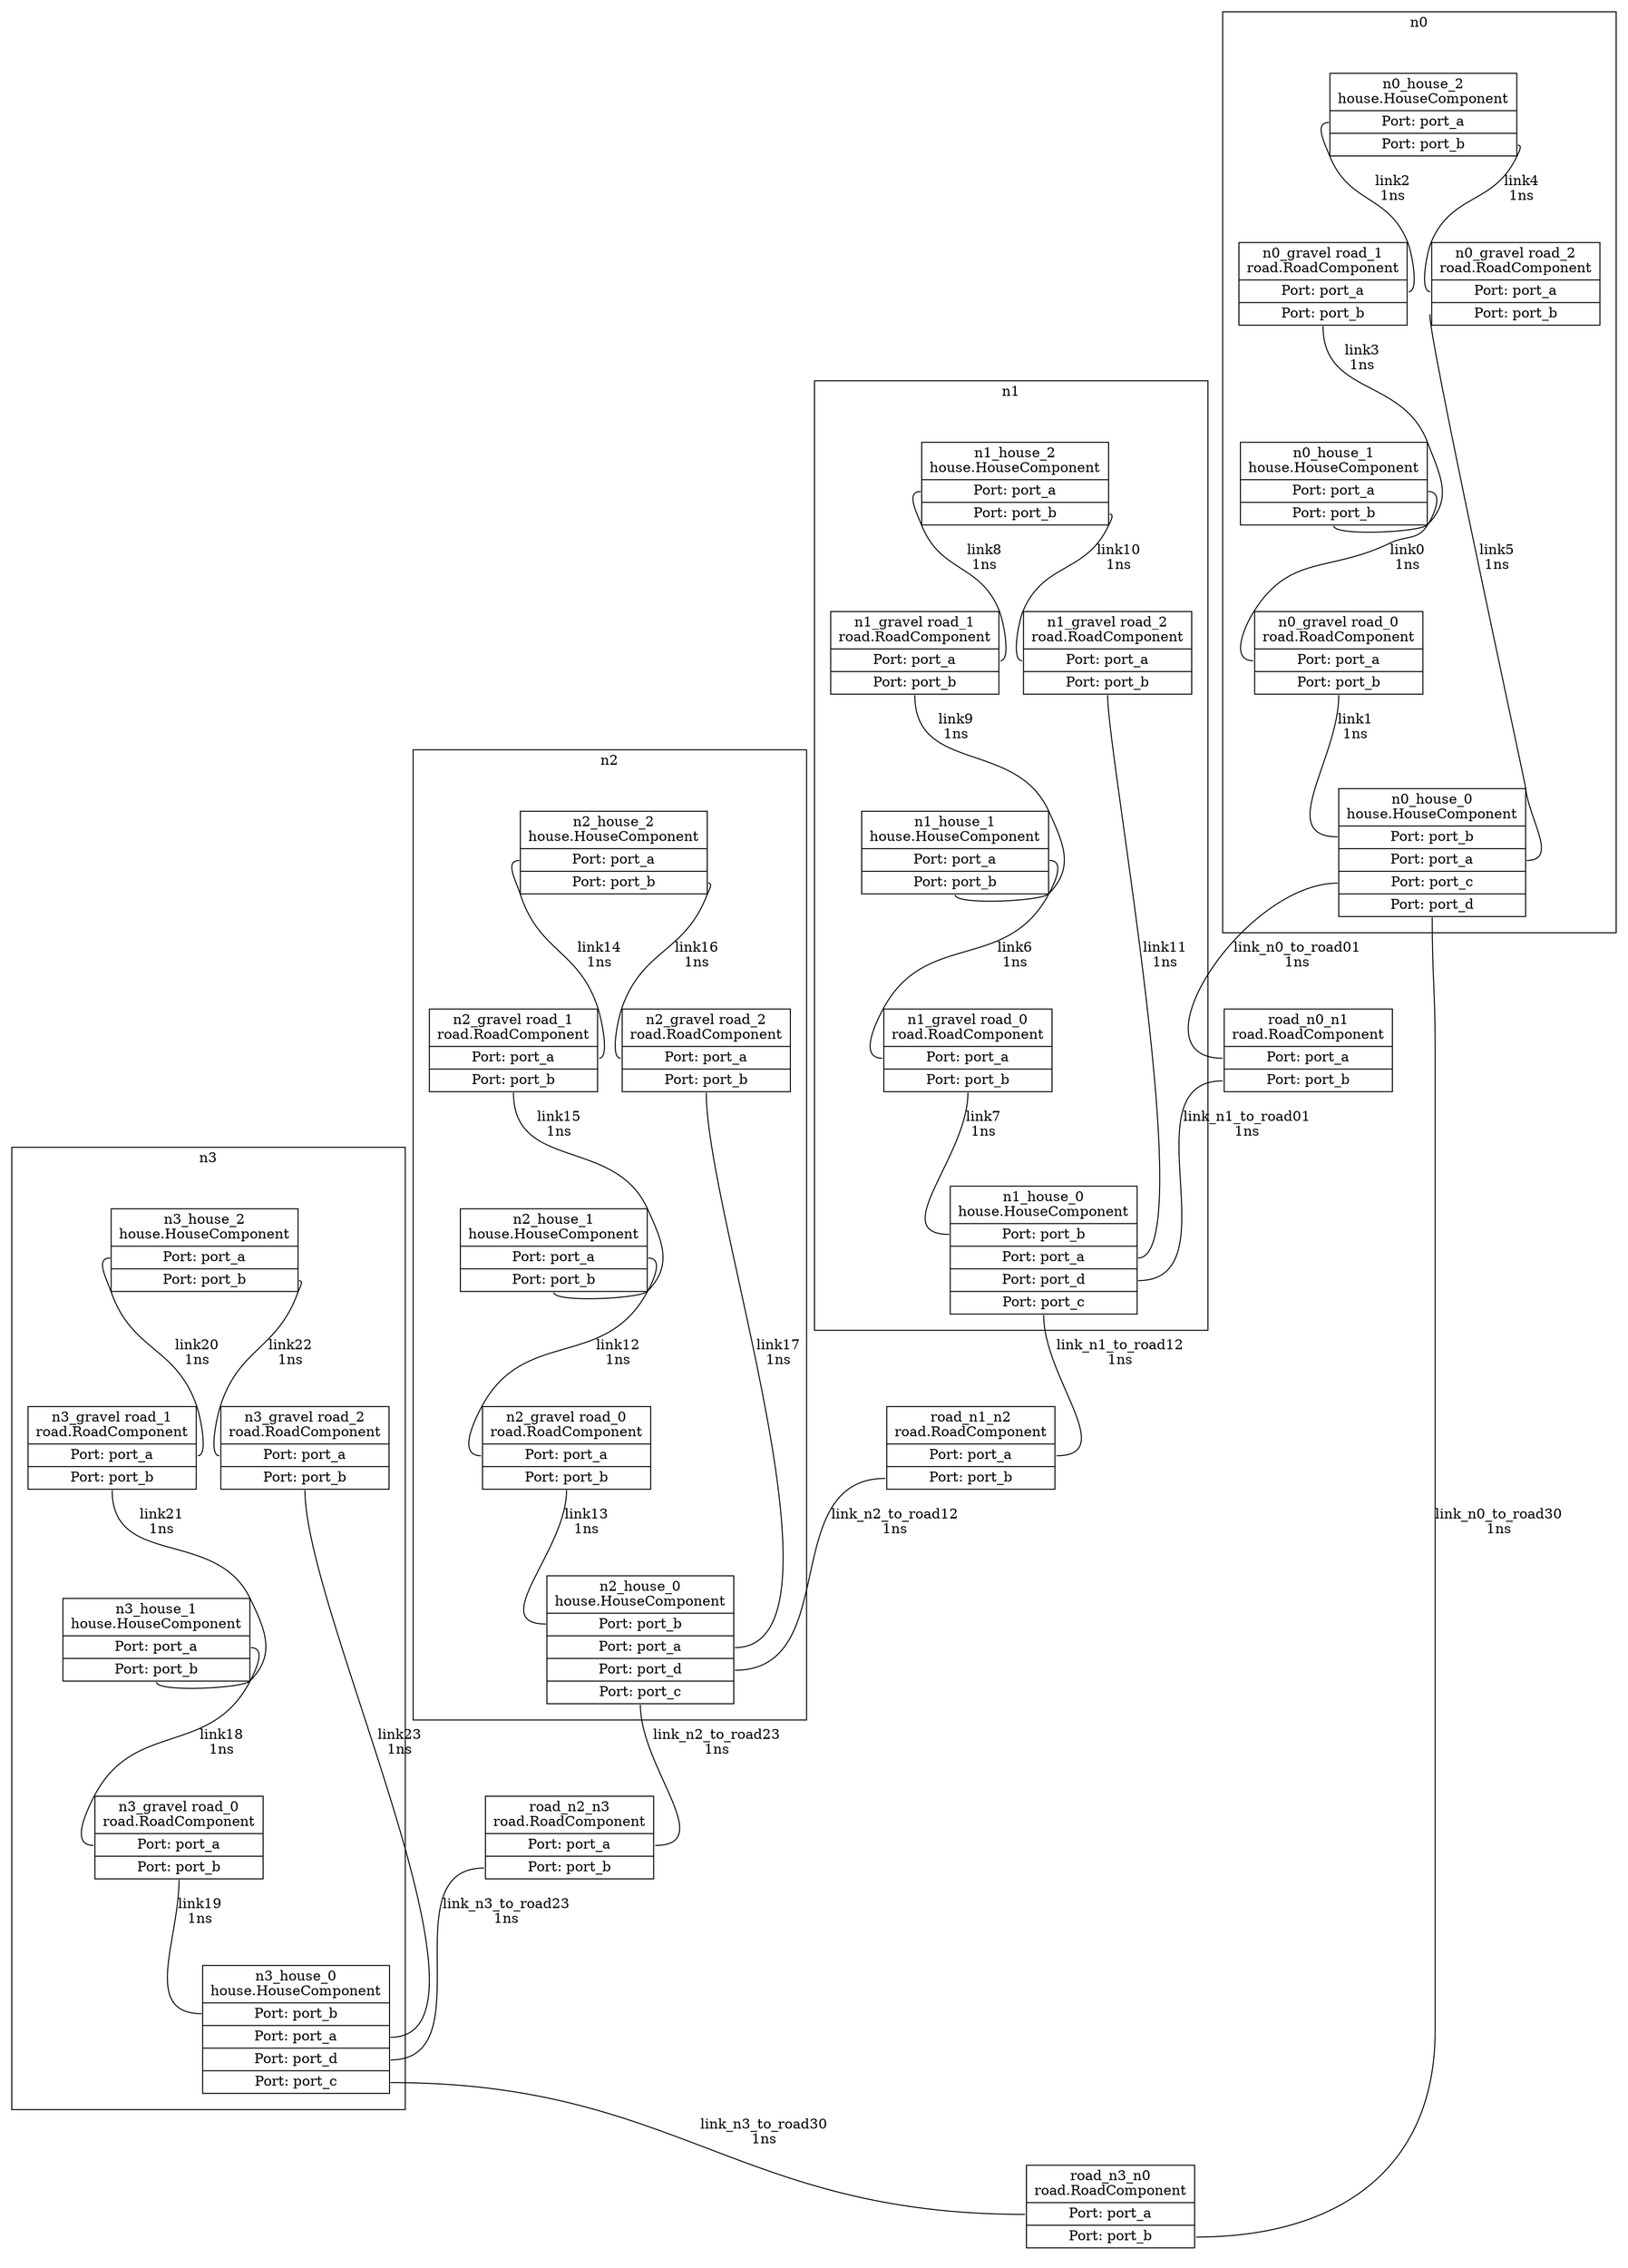 graph "connections" {
overlap=scale;
splines=spline;
node [shape=record];

subgraph cluster_n0 {
    label="n0";
    subgraph cluster_0 {
    graph [style=invis];
    0 [label="{<main> n0_house_0\nhouse.HouseComponent |
    <port_b> Port: port_b |
    <port_a> Port: port_a |
    <port_c> Port: port_c |
    <port_d> Port: port_d}"];

    }

    subgraph cluster_1 {
    graph [style=invis];
    1 [label="{<main> n0_house_1\nhouse.HouseComponent |
    <port_a> Port: port_a |
    <port_b> Port: port_b}"];

    }

    subgraph cluster_2 {
    graph [style=invis];
    2 [label="{<main> n0_gravel road_0\nroad.RoadComponent |
    <port_a> Port: port_a |
    <port_b> Port: port_b}"];

    }

    subgraph cluster_3 {
    graph [style=invis];
    3 [label="{<main> n0_house_2\nhouse.HouseComponent |
    <port_a> Port: port_a |
    <port_b> Port: port_b}"];

    }

    subgraph cluster_4 {
    graph [style=invis];
    4 [label="{<main> n0_gravel road_1\nroad.RoadComponent |
    <port_a> Port: port_a |
    <port_b> Port: port_b}"];

    }

    subgraph cluster_5 {
    graph [style=invis];
    5 [label="{<main> n0_gravel road_2\nroad.RoadComponent |
    <port_a> Port: port_a |
    <port_b> Port: port_b}"];

    }
}

subgraph cluster_n1 {
    label="n1";

    subgraph cluster_6 {
    graph [style=invis];
    6 [label="{<main> n1_house_0\nhouse.HouseComponent |
    <port_b> Port: port_b |
    <port_a> Port: port_a |
    <port_d> Port: port_d |
    <port_c> Port: port_c}"];

    }

    subgraph cluster_7 {
    graph [style=invis];
    7 [label="{<main> n1_house_1\nhouse.HouseComponent |
    <port_a> Port: port_a |
    <port_b> Port: port_b}"];

    }

    subgraph cluster_8 {
    graph [style=invis];
    8 [label="{<main> n1_gravel road_0\nroad.RoadComponent |
    <port_a> Port: port_a |
    <port_b> Port: port_b}"];

    }

    subgraph cluster_9 {
    graph [style=invis];
    9 [label="{<main> n1_house_2\nhouse.HouseComponent |
    <port_a> Port: port_a |
    <port_b> Port: port_b}"];

    }

    subgraph cluster_10 {
    graph [style=invis];
    10 [label="{<main> n1_gravel road_1\nroad.RoadComponent |
    <port_a> Port: port_a |
    <port_b> Port: port_b}"];

    }

    subgraph cluster_11 {
    graph [style=invis];
    11 [label="{<main> n1_gravel road_2\nroad.RoadComponent |
    <port_a> Port: port_a |
    <port_b> Port: port_b}"];

    }
}

subgraph cluster_n2 {
    label="n2";

    subgraph cluster_12 {
    graph [style=invis];
    12 [label="{<main> n2_house_0\nhouse.HouseComponent |
    <port_b> Port: port_b |
    <port_a> Port: port_a |
    <port_d> Port: port_d |
    <port_c> Port: port_c}"];

    }

    subgraph cluster_13 {
    graph [style=invis];
    13 [label="{<main> n2_house_1\nhouse.HouseComponent |
    <port_a> Port: port_a |
    <port_b> Port: port_b}"];

    }

    subgraph cluster_14 {
    graph [style=invis];
    14 [label="{<main> n2_gravel road_0\nroad.RoadComponent |
    <port_a> Port: port_a |
    <port_b> Port: port_b}"];

    }

    subgraph cluster_15 {
    graph [style=invis];
    15 [label="{<main> n2_house_2\nhouse.HouseComponent |
    <port_a> Port: port_a |
    <port_b> Port: port_b}"];

    }

    subgraph cluster_16 {
    graph [style=invis];
    16 [label="{<main> n2_gravel road_1\nroad.RoadComponent |
    <port_a> Port: port_a |
    <port_b> Port: port_b}"];

    }

    subgraph cluster_17 {
    graph [style=invis];
    17 [label="{<main> n2_gravel road_2\nroad.RoadComponent |
    <port_a> Port: port_a |
    <port_b> Port: port_b}"];

    }
}

subgraph cluster_n3 {
    label="n3";

    subgraph cluster_18 {
    graph [style=invis];
    18 [label="{<main> n3_house_0\nhouse.HouseComponent |
    <port_b> Port: port_b |
    <port_a> Port: port_a |
    <port_d> Port: port_d |
    <port_c> Port: port_c}"];

    }

    subgraph cluster_19 {
    graph [style=invis];
    19 [label="{<main> n3_house_1\nhouse.HouseComponent |
    <port_a> Port: port_a |
    <port_b> Port: port_b}"];

    }

    subgraph cluster_20 {
    graph [style=invis];
    20 [label="{<main> n3_gravel road_0\nroad.RoadComponent |
    <port_a> Port: port_a |
    <port_b> Port: port_b}"];

    }

    subgraph cluster_21 {
    graph [style=invis];
    21 [label="{<main> n3_house_2\nhouse.HouseComponent |
    <port_a> Port: port_a |
    <port_b> Port: port_b}"];

    }

    subgraph cluster_22 {
    graph [style=invis];
    22 [label="{<main> n3_gravel road_1\nroad.RoadComponent |
    <port_a> Port: port_a |
    <port_b> Port: port_b}"];

    }

    subgraph cluster_23 {
    graph [style=invis];
    23 [label="{<main> n3_gravel road_2\nroad.RoadComponent |
    <port_a> Port: port_a |
    <port_b> Port: port_b}"];

    }
}

subgraph cluster_24 {
graph [style=invis];
24 [label="{<main> road_n0_n1\nroad.RoadComponent |
<port_a> Port: port_a |
<port_b> Port: port_b}"];

}

subgraph cluster_25 {
graph [style=invis];
25 [label="{<main> road_n1_n2\nroad.RoadComponent |
<port_a> Port: port_a |
<port_b> Port: port_b}"];

}

subgraph cluster_26 {
graph [style=invis];
26 [label="{<main> road_n2_n3\nroad.RoadComponent |
<port_a> Port: port_a |
<port_b> Port: port_b}"];

}

subgraph cluster_27 {
graph [style=invis];
27 [label="{<main> road_n3_n0\nroad.RoadComponent |
<port_a> Port: port_a |
<port_b> Port: port_b}"];

}


1:"port_a" -- 2:"port_a" [label="link0\n1ns"];
2:"port_b" -- 0:"port_b" [label="link1\n1ns"];
3:"port_a" -- 4:"port_a" [label="link2\n1ns"];
4:"port_b" -- 1:"port_b" [label="link3\n1ns"];
3:"port_b" -- 5:"port_a" [label="link4\n1ns"];
5:"port_b" -- 0:"port_a" [label="link5\n1ns"];
7:"port_a" -- 8:"port_a" [label="link6\n1ns"];
8:"port_b" -- 6:"port_b" [label="link7\n1ns"];
9:"port_a" -- 10:"port_a" [label="link8\n1ns"];
10:"port_b" -- 7:"port_b" [label="link9\n1ns"];
9:"port_b" -- 11:"port_a" [label="link10\n1ns"];
11:"port_b" -- 6:"port_a" [label="link11\n1ns"];
13:"port_a" -- 14:"port_a" [label="link12\n1ns"];
14:"port_b" -- 12:"port_b" [label="link13\n1ns"];
15:"port_a" -- 16:"port_a" [label="link14\n1ns"];
16:"port_b" -- 13:"port_b" [label="link15\n1ns"];
15:"port_b" -- 17:"port_a" [label="link16\n1ns"];
17:"port_b" -- 12:"port_a" [label="link17\n1ns"];
19:"port_a" -- 20:"port_a" [label="link18\n1ns"];
20:"port_b" -- 18:"port_b" [label="link19\n1ns"];
21:"port_a" -- 22:"port_a" [label="link20\n1ns"];
22:"port_b" -- 19:"port_b" [label="link21\n1ns"];
21:"port_b" -- 23:"port_a" [label="link22\n1ns"];
23:"port_b" -- 18:"port_a" [label="link23\n1ns"];
0:"port_c" -- 24:"port_a" [label="link_n0_to_road01\n1ns"];
24:"port_b" -- 6:"port_d" [label="link_n1_to_road01\n1ns"];
6:"port_c" -- 25:"port_a" [label="link_n1_to_road12\n1ns"];
25:"port_b" -- 12:"port_d" [label="link_n2_to_road12\n1ns"];
12:"port_c" -- 26:"port_a" [label="link_n2_to_road23\n1ns"];
26:"port_b" -- 18:"port_d" [label="link_n3_to_road23\n1ns"];
18:"port_c" -- 27:"port_a" [label="link_n3_to_road30\n1ns"];
27:"port_b" -- 0:"port_d" [label="link_n0_to_road30\n1ns"];

}
